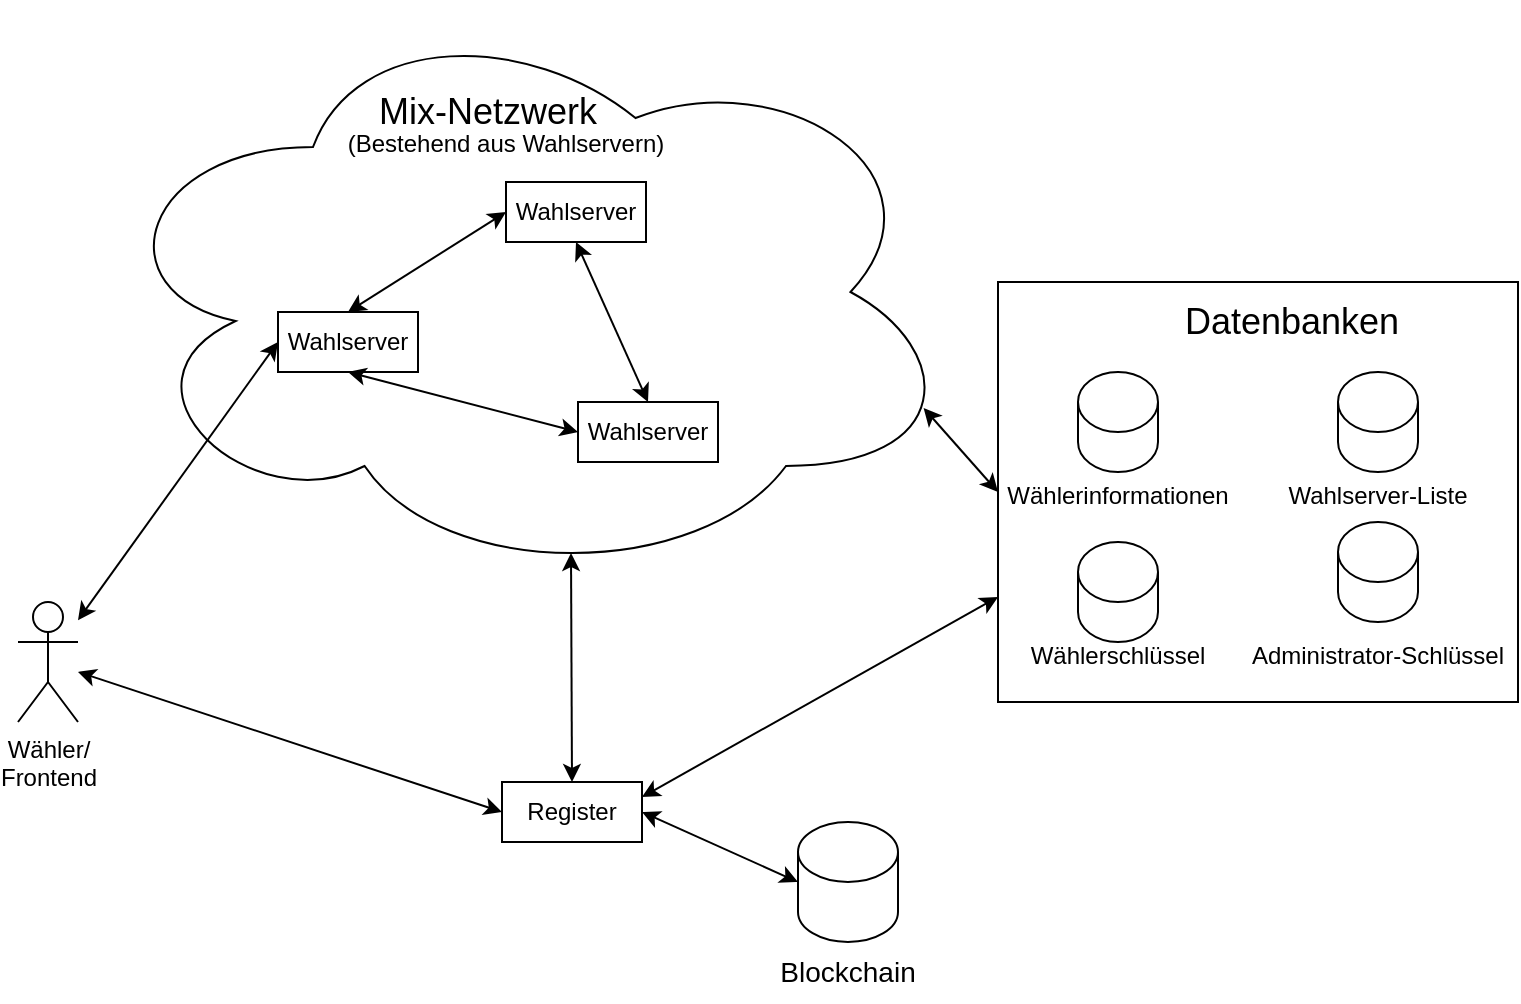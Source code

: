 <mxfile version="20.5.1"><diagram id="mvLY5mKP4mXaCHsafHKi" name="Seite-1"><mxGraphModel dx="654" dy="379" grid="1" gridSize="10" guides="1" tooltips="1" connect="1" arrows="1" fold="1" page="1" pageScale="1" pageWidth="827" pageHeight="1169" math="0" shadow="0"><root><mxCell id="0"/><mxCell id="1" parent="0"/><mxCell id="yWizGQ6j4FqnIYZ2NuwJ-1" value="&lt;div&gt;Wähler/&lt;/div&gt;&lt;div&gt;Frontend&lt;br&gt;&lt;/div&gt;" style="shape=umlActor;verticalLabelPosition=bottom;verticalAlign=top;html=1;outlineConnect=0;" vertex="1" parent="1"><mxGeometry x="170" y="320" width="30" height="60" as="geometry"/></mxCell><mxCell id="yWizGQ6j4FqnIYZ2NuwJ-4" value="" style="ellipse;shape=cloud;whiteSpace=wrap;html=1;" vertex="1" parent="1"><mxGeometry x="210" y="20" width="430" height="290" as="geometry"/></mxCell><mxCell id="yWizGQ6j4FqnIYZ2NuwJ-5" value="Wahlserver" style="rounded=0;whiteSpace=wrap;html=1;" vertex="1" parent="1"><mxGeometry x="300" y="175" width="70" height="30" as="geometry"/></mxCell><mxCell id="yWizGQ6j4FqnIYZ2NuwJ-6" value="Wahlserver" style="rounded=0;whiteSpace=wrap;html=1;" vertex="1" parent="1"><mxGeometry x="414" y="110" width="70" height="30" as="geometry"/></mxCell><mxCell id="yWizGQ6j4FqnIYZ2NuwJ-7" value="Wahlserver" style="rounded=0;whiteSpace=wrap;html=1;" vertex="1" parent="1"><mxGeometry x="450" y="220" width="70" height="30" as="geometry"/></mxCell><mxCell id="yWizGQ6j4FqnIYZ2NuwJ-9" value="" style="endArrow=classic;startArrow=classic;html=1;rounded=0;entryX=0.5;entryY=1;entryDx=0;entryDy=0;exitX=0;exitY=0.5;exitDx=0;exitDy=0;" edge="1" parent="1" source="yWizGQ6j4FqnIYZ2NuwJ-7" target="yWizGQ6j4FqnIYZ2NuwJ-5"><mxGeometry width="50" height="50" relative="1" as="geometry"><mxPoint x="310" y="300" as="sourcePoint"/><mxPoint x="350" y="250" as="targetPoint"/></mxGeometry></mxCell><mxCell id="yWizGQ6j4FqnIYZ2NuwJ-10" value="" style="endArrow=classic;startArrow=classic;html=1;rounded=0;entryX=0.5;entryY=0;entryDx=0;entryDy=0;exitX=0;exitY=0.5;exitDx=0;exitDy=0;" edge="1" parent="1" source="yWizGQ6j4FqnIYZ2NuwJ-6" target="yWizGQ6j4FqnIYZ2NuwJ-5"><mxGeometry width="50" height="50" relative="1" as="geometry"><mxPoint x="460" y="245" as="sourcePoint"/><mxPoint x="345" y="215" as="targetPoint"/></mxGeometry></mxCell><mxCell id="yWizGQ6j4FqnIYZ2NuwJ-11" value="" style="endArrow=classic;startArrow=classic;html=1;rounded=0;entryX=0.5;entryY=0;entryDx=0;entryDy=0;exitX=0.5;exitY=1;exitDx=0;exitDy=0;" edge="1" parent="1" source="yWizGQ6j4FqnIYZ2NuwJ-6" target="yWizGQ6j4FqnIYZ2NuwJ-7"><mxGeometry width="50" height="50" relative="1" as="geometry"><mxPoint x="424" y="135" as="sourcePoint"/><mxPoint x="345" y="185" as="targetPoint"/></mxGeometry></mxCell><mxCell id="yWizGQ6j4FqnIYZ2NuwJ-12" value="&lt;font style=&quot;font-size: 18px;&quot;&gt;Mix-Netzwerk&lt;/font&gt;" style="text;html=1;strokeColor=none;fillColor=none;align=center;verticalAlign=middle;whiteSpace=wrap;rounded=0;" vertex="1" parent="1"><mxGeometry x="330" y="60" width="150" height="30" as="geometry"/></mxCell><mxCell id="yWizGQ6j4FqnIYZ2NuwJ-13" value="" style="endArrow=classic;startArrow=classic;html=1;rounded=0;fontSize=18;entryX=0;entryY=0.5;entryDx=0;entryDy=0;" edge="1" parent="1" source="yWizGQ6j4FqnIYZ2NuwJ-1" target="yWizGQ6j4FqnIYZ2NuwJ-5"><mxGeometry width="50" height="50" relative="1" as="geometry"><mxPoint x="310" y="300" as="sourcePoint"/><mxPoint x="360" y="250" as="targetPoint"/></mxGeometry></mxCell><mxCell id="yWizGQ6j4FqnIYZ2NuwJ-18" value="" style="endArrow=classic;startArrow=classic;html=1;rounded=0;fontSize=12;entryX=0.55;entryY=0.95;entryDx=0;entryDy=0;entryPerimeter=0;exitX=0.5;exitY=0;exitDx=0;exitDy=0;" edge="1" parent="1" source="yWizGQ6j4FqnIYZ2NuwJ-19" target="yWizGQ6j4FqnIYZ2NuwJ-4"><mxGeometry width="50" height="50" relative="1" as="geometry"><mxPoint x="447" y="410" as="sourcePoint"/><mxPoint x="360" y="310" as="targetPoint"/></mxGeometry></mxCell><mxCell id="yWizGQ6j4FqnIYZ2NuwJ-19" value="Register" style="rounded=0;whiteSpace=wrap;html=1;fontSize=12;" vertex="1" parent="1"><mxGeometry x="412" y="410" width="70" height="30" as="geometry"/></mxCell><mxCell id="yWizGQ6j4FqnIYZ2NuwJ-20" value="" style="shape=cylinder3;whiteSpace=wrap;html=1;boundedLbl=1;backgroundOutline=1;size=15;fontSize=12;" vertex="1" parent="1"><mxGeometry x="560" y="430" width="50" height="60" as="geometry"/></mxCell><mxCell id="yWizGQ6j4FqnIYZ2NuwJ-21" value="&lt;font style=&quot;font-size: 14px;&quot;&gt;Blockchain&lt;/font&gt;" style="text;html=1;strokeColor=none;fillColor=none;align=center;verticalAlign=middle;whiteSpace=wrap;rounded=0;fontSize=12;" vertex="1" parent="1"><mxGeometry x="555" y="490" width="60" height="30" as="geometry"/></mxCell><mxCell id="yWizGQ6j4FqnIYZ2NuwJ-22" value="" style="endArrow=classic;startArrow=classic;html=1;rounded=0;fontSize=12;entryX=0;entryY=0.5;entryDx=0;entryDy=0;entryPerimeter=0;exitX=1;exitY=0.5;exitDx=0;exitDy=0;" edge="1" parent="1" source="yWizGQ6j4FqnIYZ2NuwJ-19" target="yWizGQ6j4FqnIYZ2NuwJ-20"><mxGeometry width="50" height="50" relative="1" as="geometry"><mxPoint x="310" y="350" as="sourcePoint"/><mxPoint x="360" y="300" as="targetPoint"/></mxGeometry></mxCell><mxCell id="yWizGQ6j4FqnIYZ2NuwJ-23" value="" style="endArrow=classic;startArrow=classic;html=1;rounded=0;fontSize=12;entryX=0;entryY=0.5;entryDx=0;entryDy=0;" edge="1" parent="1" source="yWizGQ6j4FqnIYZ2NuwJ-1" target="yWizGQ6j4FqnIYZ2NuwJ-19"><mxGeometry width="50" height="50" relative="1" as="geometry"><mxPoint x="110" y="190" as="sourcePoint"/><mxPoint x="230" y="270" as="targetPoint"/></mxGeometry></mxCell><mxCell id="yWizGQ6j4FqnIYZ2NuwJ-24" value="(Bestehend aus Wahlservern)" style="text;html=1;strokeColor=none;fillColor=none;align=center;verticalAlign=middle;whiteSpace=wrap;rounded=0;fontSize=12;" vertex="1" parent="1"><mxGeometry x="329" y="76" width="170" height="30" as="geometry"/></mxCell><mxCell id="yWizGQ6j4FqnIYZ2NuwJ-26" value="" style="endArrow=classic;startArrow=classic;html=1;rounded=0;fontSize=12;exitX=1;exitY=0.25;exitDx=0;exitDy=0;entryX=0;entryY=0.75;entryDx=0;entryDy=0;" edge="1" parent="1" source="yWizGQ6j4FqnIYZ2NuwJ-19" target="yWizGQ6j4FqnIYZ2NuwJ-29"><mxGeometry width="50" height="50" relative="1" as="geometry"><mxPoint x="580" y="320" as="sourcePoint"/><mxPoint x="690" y="265" as="targetPoint"/></mxGeometry></mxCell><mxCell id="yWizGQ6j4FqnIYZ2NuwJ-27" value="" style="endArrow=classic;startArrow=classic;html=1;rounded=0;fontSize=12;exitX=0.96;exitY=0.7;exitDx=0;exitDy=0;exitPerimeter=0;entryX=0;entryY=0.5;entryDx=0;entryDy=0;" edge="1" parent="1" source="yWizGQ6j4FqnIYZ2NuwJ-4" target="yWizGQ6j4FqnIYZ2NuwJ-29"><mxGeometry width="50" height="50" relative="1" as="geometry"><mxPoint x="580" y="320" as="sourcePoint"/><mxPoint x="690" y="255" as="targetPoint"/></mxGeometry></mxCell><mxCell id="yWizGQ6j4FqnIYZ2NuwJ-29" value="" style="rounded=0;whiteSpace=wrap;html=1;fontSize=12;" vertex="1" parent="1"><mxGeometry x="660" y="160" width="260" height="210" as="geometry"/></mxCell><mxCell id="yWizGQ6j4FqnIYZ2NuwJ-28" value="&lt;font style=&quot;font-size: 18px;&quot;&gt;Datenbanken&lt;/font&gt;" style="text;html=1;strokeColor=none;fillColor=none;align=center;verticalAlign=middle;whiteSpace=wrap;rounded=0;fontSize=12;" vertex="1" parent="1"><mxGeometry x="777" y="170" width="60" height="20" as="geometry"/></mxCell><mxCell id="yWizGQ6j4FqnIYZ2NuwJ-30" value="" style="shape=cylinder3;whiteSpace=wrap;html=1;boundedLbl=1;backgroundOutline=1;size=15;fontSize=12;" vertex="1" parent="1"><mxGeometry x="700" y="205" width="40" height="50" as="geometry"/></mxCell><mxCell id="yWizGQ6j4FqnIYZ2NuwJ-31" value="" style="shape=cylinder3;whiteSpace=wrap;html=1;boundedLbl=1;backgroundOutline=1;size=15;fontSize=12;" vertex="1" parent="1"><mxGeometry x="830" y="280" width="40" height="50" as="geometry"/></mxCell><mxCell id="yWizGQ6j4FqnIYZ2NuwJ-32" value="" style="shape=cylinder3;whiteSpace=wrap;html=1;boundedLbl=1;backgroundOutline=1;size=15;fontSize=12;" vertex="1" parent="1"><mxGeometry x="700" y="290" width="40" height="50" as="geometry"/></mxCell><mxCell id="yWizGQ6j4FqnIYZ2NuwJ-33" value="" style="shape=cylinder3;whiteSpace=wrap;html=1;boundedLbl=1;backgroundOutline=1;size=15;fontSize=12;" vertex="1" parent="1"><mxGeometry x="830" y="205" width="40" height="50" as="geometry"/></mxCell><mxCell id="yWizGQ6j4FqnIYZ2NuwJ-37" value="&lt;font style=&quot;font-size: 12px;&quot;&gt;Wählerinformationen&lt;/font&gt;" style="text;html=1;strokeColor=none;fillColor=none;align=center;verticalAlign=middle;whiteSpace=wrap;rounded=0;fontSize=19;" vertex="1" parent="1"><mxGeometry x="690" y="250" width="60" height="30" as="geometry"/></mxCell><mxCell id="yWizGQ6j4FqnIYZ2NuwJ-38" value="&lt;font style=&quot;font-size: 12px;&quot;&gt;Wählerschlüssel&lt;/font&gt;" style="text;html=1;strokeColor=none;fillColor=none;align=center;verticalAlign=middle;whiteSpace=wrap;rounded=0;fontSize=19;" vertex="1" parent="1"><mxGeometry x="690" y="330" width="60" height="30" as="geometry"/></mxCell><mxCell id="yWizGQ6j4FqnIYZ2NuwJ-39" value="&lt;font style=&quot;font-size: 12px;&quot;&gt;Wahlserver-Liste&lt;/font&gt;" style="text;html=1;strokeColor=none;fillColor=none;align=center;verticalAlign=middle;whiteSpace=wrap;rounded=0;fontSize=19;" vertex="1" parent="1"><mxGeometry x="800" y="250" width="100" height="30" as="geometry"/></mxCell><mxCell id="yWizGQ6j4FqnIYZ2NuwJ-41" value="&lt;font style=&quot;font-size: 12px;&quot;&gt;Administrator-Schlüssel&lt;/font&gt;" style="text;html=1;strokeColor=none;fillColor=none;align=center;verticalAlign=middle;whiteSpace=wrap;rounded=0;fontSize=19;" vertex="1" parent="1"><mxGeometry x="785" y="330" width="130" height="30" as="geometry"/></mxCell></root></mxGraphModel></diagram></mxfile>